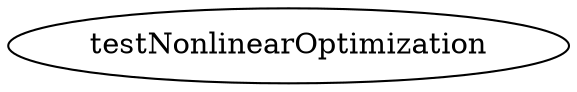 /* Created by mdot for Matlab */
digraph m2html {

  testNonlinearOptimization [URL="testNonlinearOptimization.html"];
}